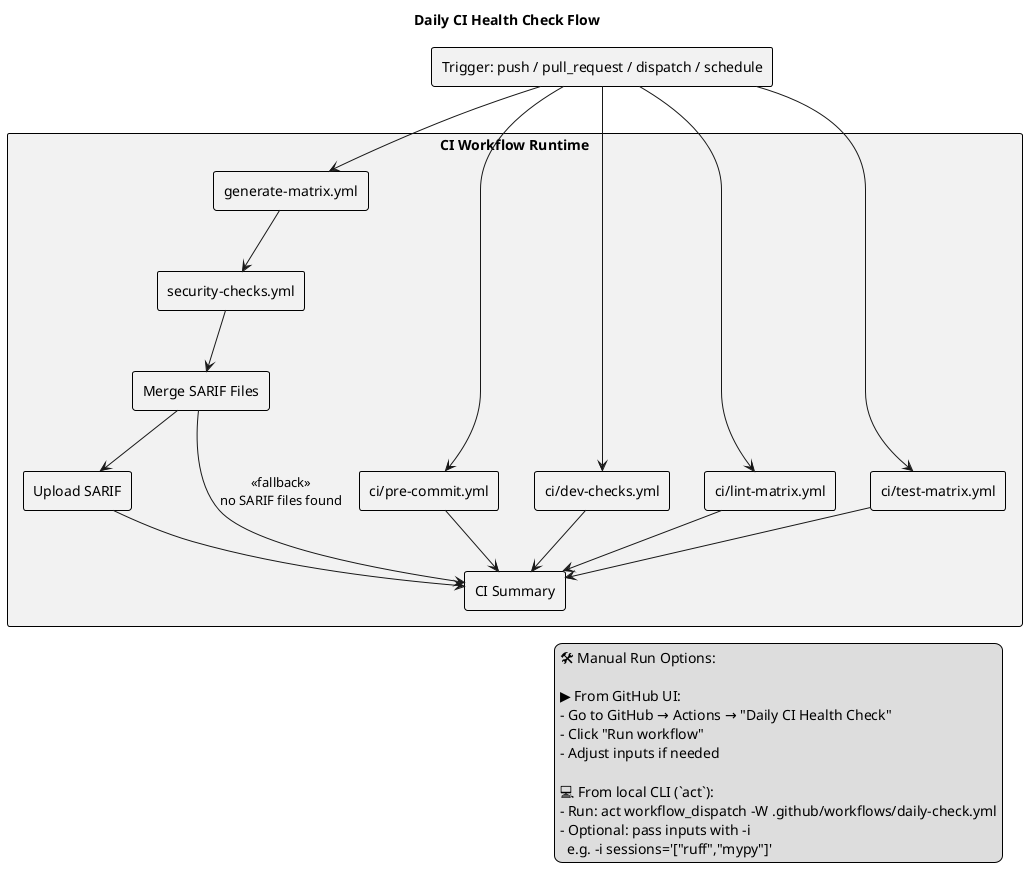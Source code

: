 @startuml
title Daily CI Health Check Flow

skinparam rectangle {
  BackgroundColor #F2F2F2
  BorderColor black
  BorderThickness 1
}

' ─────────────────────────────────────────────────────────────
' External Trigger
' ─────────────────────────────────────────────────────────────
rectangle "Trigger: push / pull_request / dispatch / schedule" as Trigger

' ─────────────────────────────────────────────────────────────
' Grouped CI Workflow Runtime Block
' ─────────────────────────────────────────────────────────────
rectangle "CI Workflow Runtime" as CIBlock {
  rectangle "generate-matrix.yml" as GenerateMatrix
  rectangle "security-checks.yml" as SecurityChecks
  rectangle "Merge SARIF Files" as MergeSarif
  rectangle "Upload SARIF" as UploadSARIF
  rectangle "CI Summary" as Summary

  rectangle "ci/pre-commit.yml" as PreCommit
  rectangle "ci/dev-checks.yml" as DevChecks
  rectangle "ci/lint-matrix.yml" as LintMatrix
  rectangle "ci/test-matrix.yml" as TestMatrix

  ' Internal CI connections
  GenerateMatrix --> SecurityChecks
  SecurityChecks --> MergeSarif
  MergeSarif --> UploadSARIF
  UploadSARIF --> Summary
  MergeSarif --> Summary : <<fallback>>\nno SARIF files found

  PreCommit --> Summary
  DevChecks --> Summary
  LintMatrix --> Summary
  TestMatrix --> Summary
}

' ─────────────────────────────────────────────────────────────
' External trigger connections
' ─────────────────────────────────────────────────────────────
Trigger --> GenerateMatrix
Trigger --> PreCommit
Trigger --> DevChecks
Trigger --> LintMatrix
Trigger --> TestMatrix

' ─────────────────────────────────────────────────────────────
' Manual Dispatch Instructions (Legend)
' ─────────────────────────────────────────────────────────────
legend right
🛠️ Manual Run Options:

▶️ From GitHub UI:
- Go to GitHub → Actions → "Daily CI Health Check"
- Click "Run workflow"
- Adjust inputs if needed

💻 From local CLI (`act`):
- Run: act workflow_dispatch -W .github/workflows/daily-check.yml
- Optional: pass inputs with -i
  e.g. -i sessions='["ruff","mypy"]'
endlegend

@enduml
